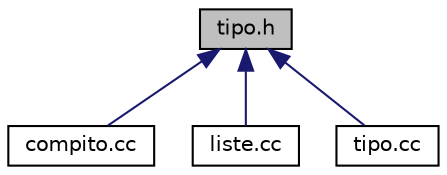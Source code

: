 digraph "tipo.h"
{
 // LATEX_PDF_SIZE
  edge [fontname="Helvetica",fontsize="10",labelfontname="Helvetica",labelfontsize="10"];
  node [fontname="Helvetica",fontsize="10",shape=record];
  Node1 [label="tipo.h",height=0.2,width=0.4,color="black", fillcolor="grey75", style="filled", fontcolor="black",tooltip=" "];
  Node1 -> Node2 [dir="back",color="midnightblue",fontsize="10",style="solid",fontname="Helvetica"];
  Node2 [label="compito.cc",height=0.2,width=0.4,color="black", fillcolor="white", style="filled",URL="$compito_8cc.html",tooltip=" "];
  Node1 -> Node3 [dir="back",color="midnightblue",fontsize="10",style="solid",fontname="Helvetica"];
  Node3 [label="liste.cc",height=0.2,width=0.4,color="black", fillcolor="white", style="filled",URL="$liste_8cc.html",tooltip=" "];
  Node1 -> Node4 [dir="back",color="midnightblue",fontsize="10",style="solid",fontname="Helvetica"];
  Node4 [label="tipo.cc",height=0.2,width=0.4,color="black", fillcolor="white", style="filled",URL="$tipo_8cc.html",tooltip=" "];
}

